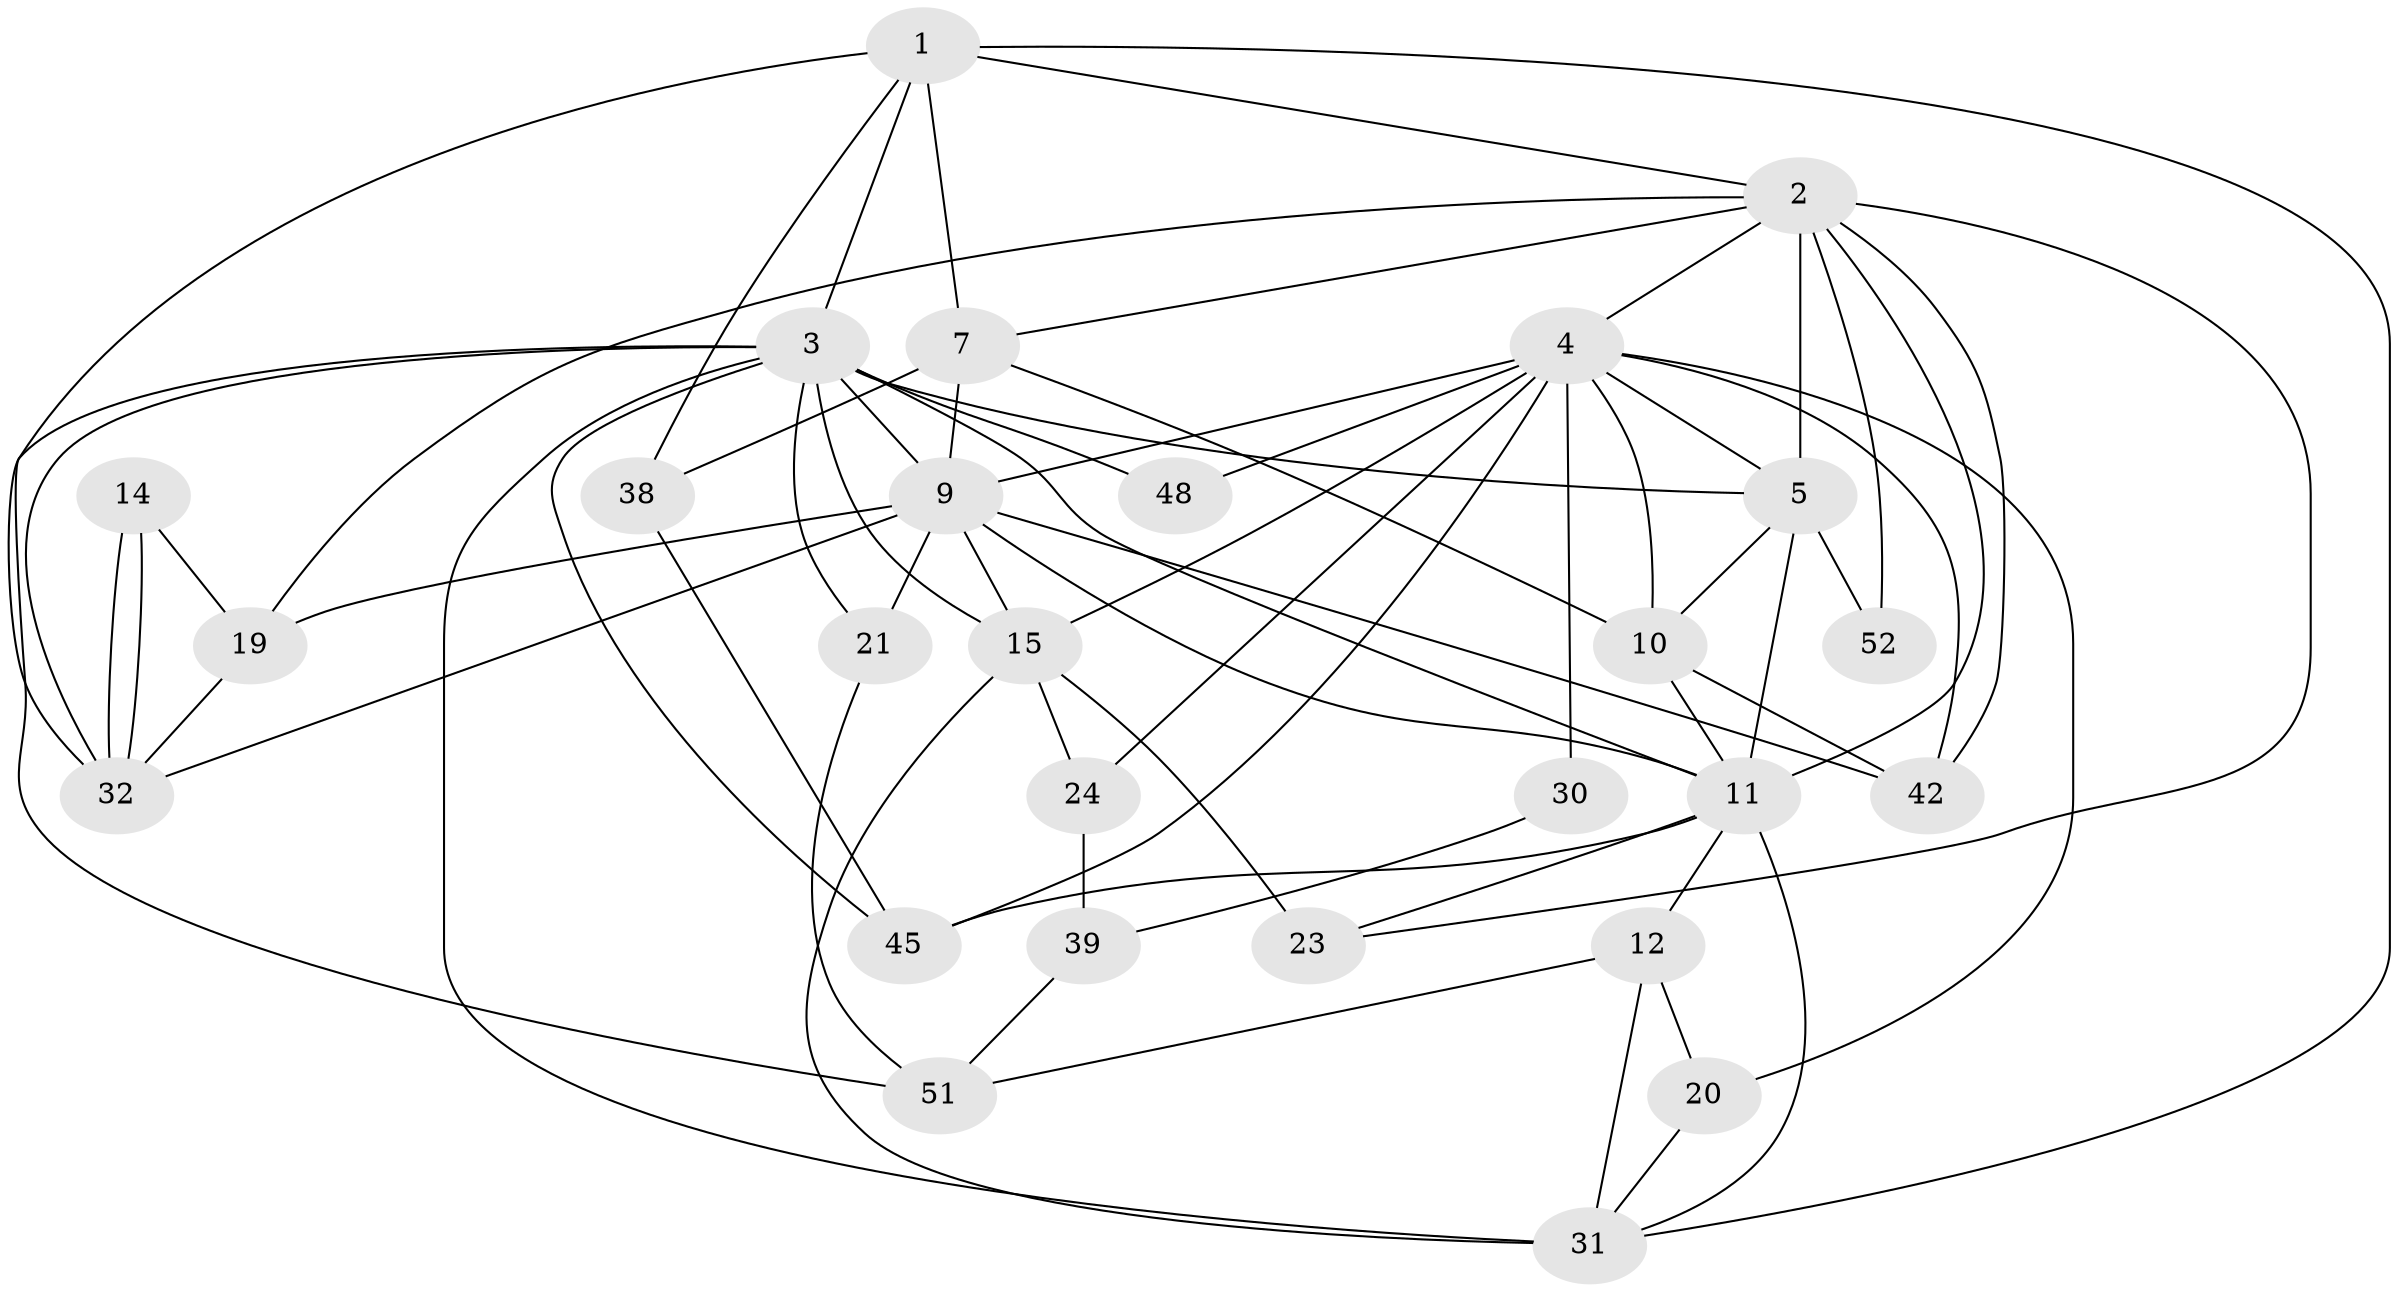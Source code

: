// original degree distribution, {3: 0.3333333333333333, 5: 0.2222222222222222, 4: 0.18518518518518517, 6: 0.1111111111111111, 7: 0.037037037037037035, 2: 0.1111111111111111}
// Generated by graph-tools (version 1.1) at 2025/14/03/09/25 04:14:54]
// undirected, 27 vertices, 68 edges
graph export_dot {
graph [start="1"]
  node [color=gray90,style=filled];
  1 [super="+22"];
  2 [super="+27+17"];
  3 [super="+46+6+8"];
  4 [super="+13+47"];
  5 [super="+36+16"];
  7 [super="+29"];
  9 [super="+18"];
  10;
  11 [super="+25+33"];
  12;
  14;
  15 [super="+54+49+37"];
  19;
  20;
  21;
  23 [super="+34"];
  24;
  30;
  31 [super="+44"];
  32 [super="+43"];
  38;
  39;
  42;
  45;
  48;
  51;
  52;
  1 -- 31;
  1 -- 32;
  1 -- 38;
  1 -- 7;
  1 -- 2;
  1 -- 3;
  2 -- 42;
  2 -- 19;
  2 -- 4;
  2 -- 5;
  2 -- 7;
  2 -- 52;
  2 -- 23;
  2 -- 11;
  3 -- 11;
  3 -- 21;
  3 -- 15 [weight=2];
  3 -- 48;
  3 -- 51;
  3 -- 45;
  3 -- 31 [weight=2];
  3 -- 32;
  3 -- 5;
  3 -- 9;
  4 -- 42;
  4 -- 45;
  4 -- 15;
  4 -- 48 [weight=2];
  4 -- 24;
  4 -- 30;
  4 -- 5;
  4 -- 10;
  4 -- 20;
  4 -- 9;
  5 -- 10 [weight=2];
  5 -- 11 [weight=4];
  5 -- 52;
  7 -- 10;
  7 -- 38;
  7 -- 9;
  9 -- 42;
  9 -- 32;
  9 -- 21;
  9 -- 19;
  9 -- 11;
  9 -- 15;
  10 -- 42;
  10 -- 11;
  11 -- 12;
  11 -- 45;
  11 -- 23;
  11 -- 31;
  12 -- 20;
  12 -- 51;
  12 -- 31;
  14 -- 32;
  14 -- 32;
  14 -- 19;
  15 -- 24;
  15 -- 31;
  15 -- 23 [weight=2];
  19 -- 32;
  20 -- 31;
  21 -- 51;
  24 -- 39;
  30 -- 39;
  38 -- 45;
  39 -- 51;
}
